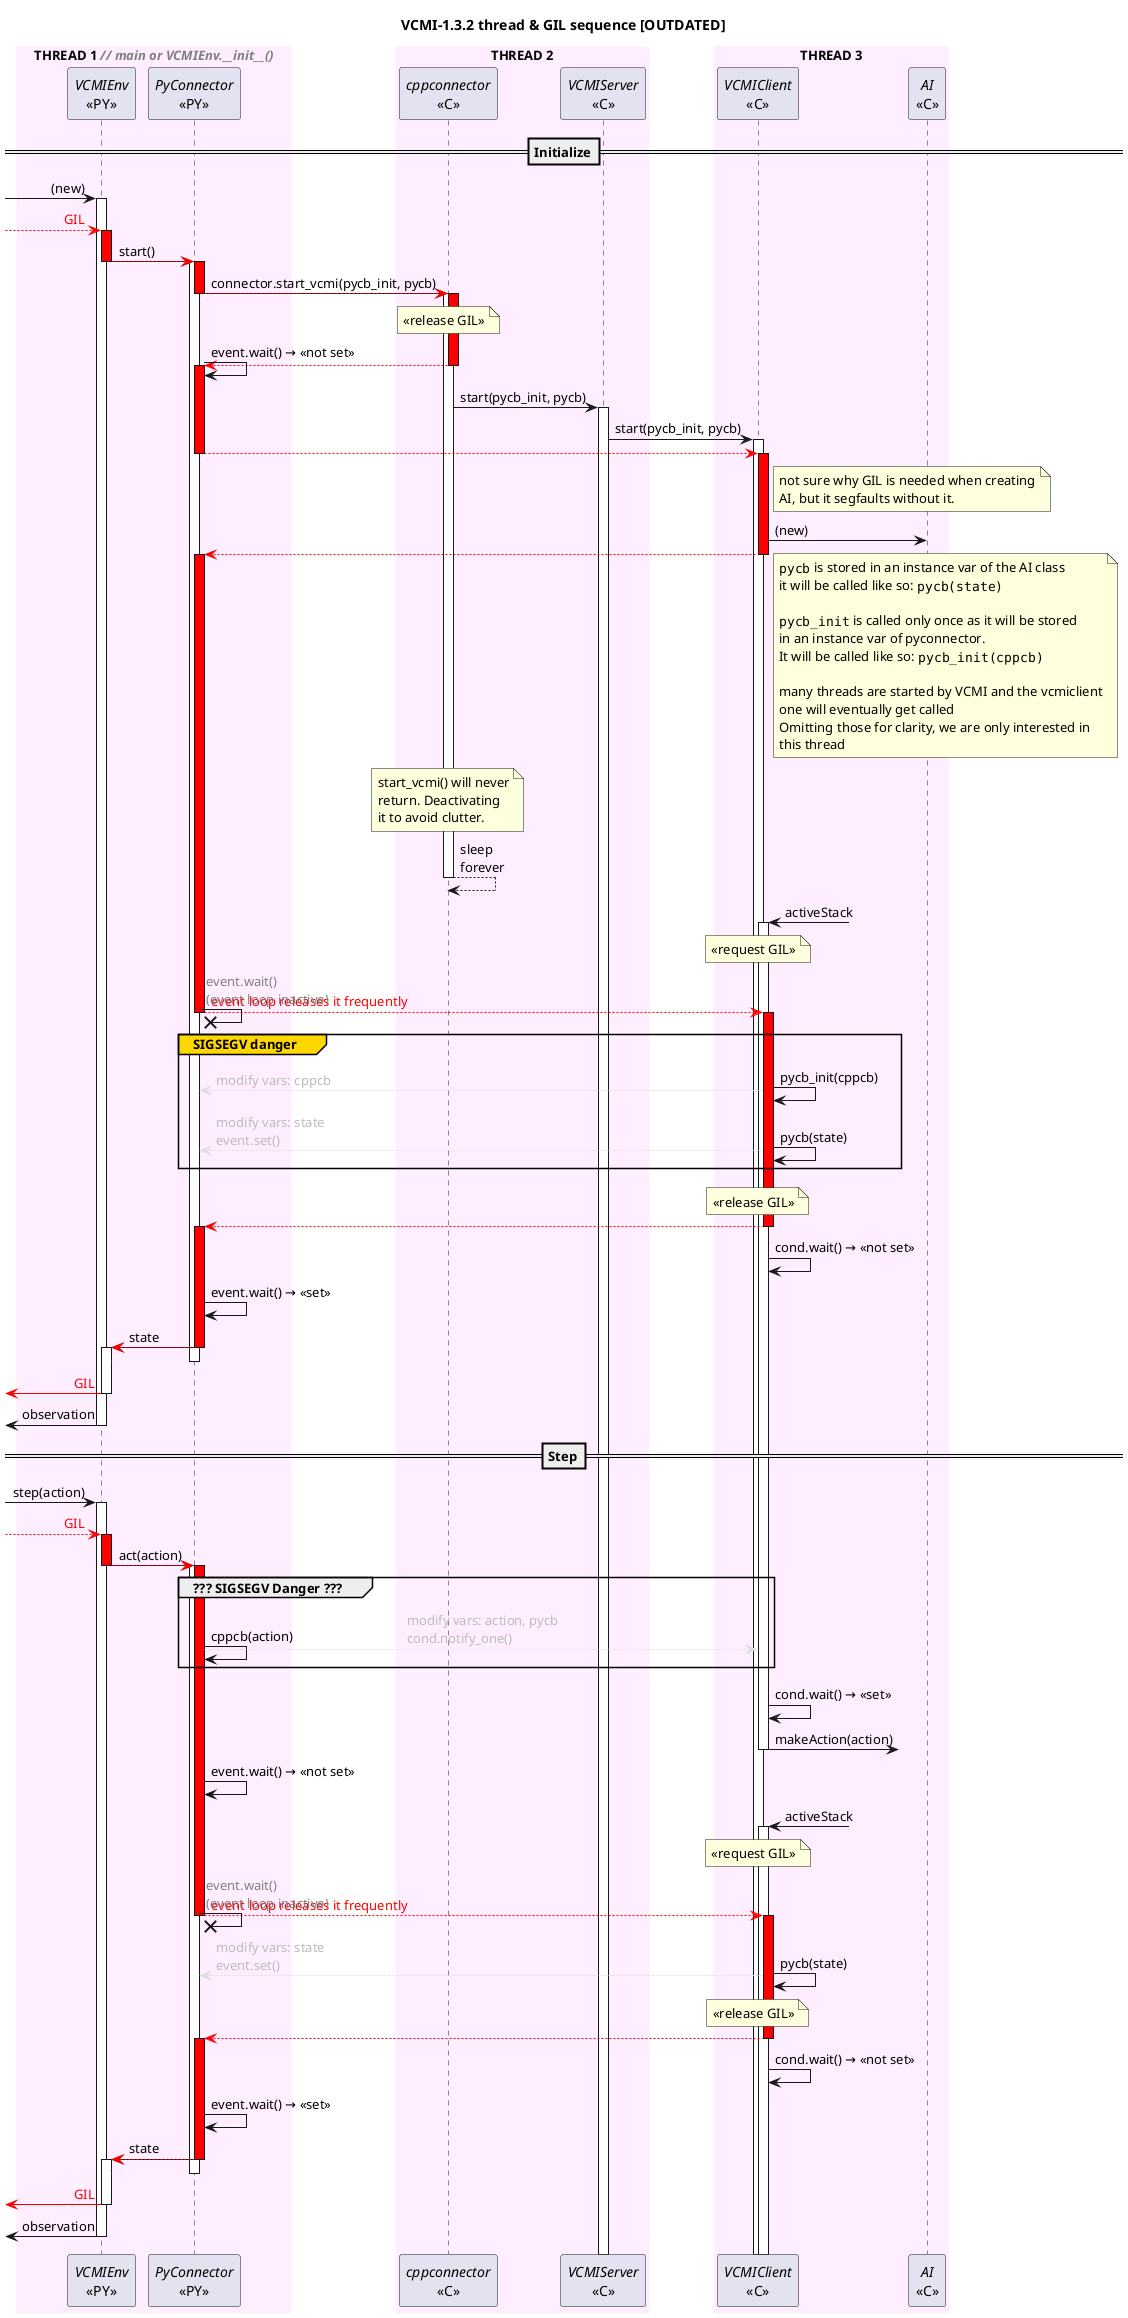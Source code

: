 @startuml "vcmi-1.32-connector-sequence"

' there are more callbacks and many functions are renamed now,
' aothough the core of the process remains the same

title "VCMI-1.3.2 thread & GIL sequence [OUTDATED]"

!pragma teoz true

skinparam sequenceBoxBorderColor #FFF

!$__GIL_from = "vcmienv"

!procedure $GIL($to)
$__GIL_from --[#red]> $to :
deactivate $__GIL_from
activate $to #red
!$__GIL_from = $to
!endprocedure

!procedure $GIL($to, $txt)
$__GIL_from --[#red]> $to : <color:red>$txt
deactivate $__GIL_from
activate $to #red
!$__GIL_from = $to
!endprocedure

!function $desc($txt)
!return "<font:Arial><color:Gray><i>// "+$txt+"</i></color></font>"
!endfunction

!$nbsp = "<U+00A0>"

' workaround the fact that text alignment can only be
' set globally. Using hspace(n) returns N monospaced
' $nbsp chars
!function $hspace($length)
  !$res = ""
  !$i = $length
  !while $i > 0
    !$res = $res + $nbsp
    !$i = $i - 1
  !endwhile
  !return "<font:monospaced>"+$res+"</font>"
!endfunction

box "THREAD 1 $desc('main or VCMIEnv.~__init__()')" #fef
  participant "//VCMIEnv//\n<<PY>>" as vcmienv
  participant "//PyConnector//\n<<PY>>" as pyconnector
end box

box "THREAD 2" #fef
  participant "//cppconnector//\n<<C>>" as cppconnector
  participant "//VCMIServer//\n<<C>>" as vcmiserver
end box

box "THREAD 3" #fef
  participant "//VCMIClient//\n<<C>>" as vcmiclient
  participant "//AI//\n<<C>>" as ai
end box

==Initialize==

[-> vcmienv : (new)
activate vcmienv

[--[#red]> vcmienv : <color:red>GIL
activate vcmienv #red

vcmienv -> pyconnector : start()
activate pyconnector
&$GIL(pyconnector)

pyconnector -> cppconnector : connector.start_vcmi(pycb_init, pycb)
activate cppconnector
&$GIL(cppconnector)

note over cppconnector : <<release GIL>>
$GIL(pyconnector)
& pyconnector -> pyconnector : event.wait() → <<not set>>

cppconnector -> vcmiserver : start(pycb_init, pycb)
activate vcmiserver

vcmiserver -> vcmiclient : start(pycb_init, pycb)
activate vcmiclient
$GIL(vcmiclient)
note right of vcmiclient
not sure why GIL is needed when creating
AI, but it segfaults without it.
end note
vcmiclient -> ai : (new)
$GIL(pyconnector)

note right
""pycb"" is stored in an instance var of the AI class
it will be called like so: ""pycb(state)""

""pycb_init"" is called only once as it will be stored
in an instance var of pyconnector.
It will be called like so: ""pycb_init(cppcb)""

many threads are started by VCMI and the vcmiclient
one will eventually get called
Omitting those for clarity, we are only interested in
this thread
end note

note over cppconnector: start_vcmi() will never\nreturn. Deactivating\nit to avoid clutter.
cppconnector --> cppconnector : sleep\nforever
deactivate cppconnector

vcmiclient <-? : activeStack
activate vcmiclient
note over vcmiclient : <<request GIL>>
$GIL(vcmiclient, "event loop releases it frequently")
& pyconnector -X pyconnector : <color:gray>event.wait()\n<color:gray>(event loop inactive)

group#gold SIGSEGV danger
  vcmiclient -> vcmiclient : pycb_init(cppcb)
  &vcmiclient --[#ddd]> pyconnector : <color:#bbb>modify vars: cppcb
  vcmiclient -> vcmiclient : pycb(state)
  &vcmiclient --[#ddd]> pyconnector : <color:#bbb>modify vars: state\n<color:#bbb>event.set()</color>
end

note over vcmiclient : <<release GIL>>
$GIL(pyconnector)

vcmiclient -> vcmiclient : cond.wait() → <<not set>>

pyconnector -> pyconnector : event.wait() → <<set>>
pyconnector -> vcmienv : state
&$GIL(vcmienv)

' glitch in plantuml won't deactivate pyconnector unless
' there's one more call here => do an "invisible" call
pyconnector -[#fef]> vcmienv :
deactivate pyconnector

[<[#red]- vcmienv : <color:red>GIL
deactivate vcmienv

[<- vcmienv : observation
deactivate vcmienv

==Step==
[-> vcmienv : step(action)
activate vcmienv

[--[#red]> vcmienv : <color:red>GIL
activate vcmienv #red

vcmienv -> pyconnector : act(action)
activate pyconnector
&$GIL(pyconnector)

group ??? SIGSEGV Danger ???
  pyconnector -> pyconnector : cppcb(action)
  &pyconnector --[#ddd]> vcmiclient : $hspace(25)<color:#bbb>modify vars: action, pycb\n$hspace(25)<color:#bbb>cond.notify_one()</color>
end

vcmiclient -> vcmiclient : cond.wait() → <<set>>
vcmiclient ->? : makeAction(action)
deactivate vcmiclient

pyconnector -> pyconnector : event.wait() → <<not set>>

vcmiclient <-? : activeStack
activate vcmiclient
note over vcmiclient : <<request GIL>>
$GIL(vcmiclient, "event loop releases it frequently")
& pyconnector -X pyconnector : <color:gray>event.wait()\n<color:gray>(event loop inactive)
vcmiclient -> vcmiclient : pycb(state)
&vcmiclient --[#ddd]> pyconnector : <color:#bbb>modify vars: state\n<color:#bbb>event.set()</color>

note over vcmiclient : <<release GIL>>
$GIL(pyconnector)

vcmiclient -> vcmiclient : cond.wait() → <<not set>>

pyconnector -> pyconnector : event.wait() → <<set>>
pyconnector -> vcmienv : state
&$GIL(vcmienv)

' glitch in plantuml won't deactivate pyconnector unless
' there's one more call here => do an "invisible" call
pyconnector -[#fef]> vcmienv :
deactivate pyconnector

[<[#red]- vcmienv : <color:red>GIL
deactivate vcmienv

[<- vcmienv : observation
deactivate vcmienv

@enduml
